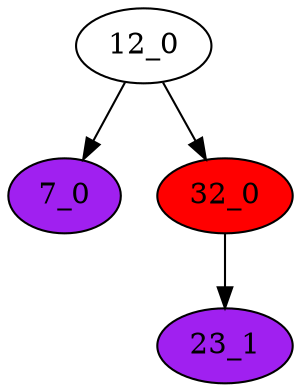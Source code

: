 	digraph BinaryTree {

		"7_0";
		"23_1";
		"32_0";
		"32_0" -> "23_1";
		"23_1"  [style=filled, fillcolor=purple, fontcolor=black];

		"12_0";
		"12_0" -> "7_0";
		"7_0"  [style=filled, fillcolor=purple, fontcolor=black];

		"12_0"-> "32_0";
		"32_0"  [style=filled, fillcolor=red, fontcolor=black];

	}